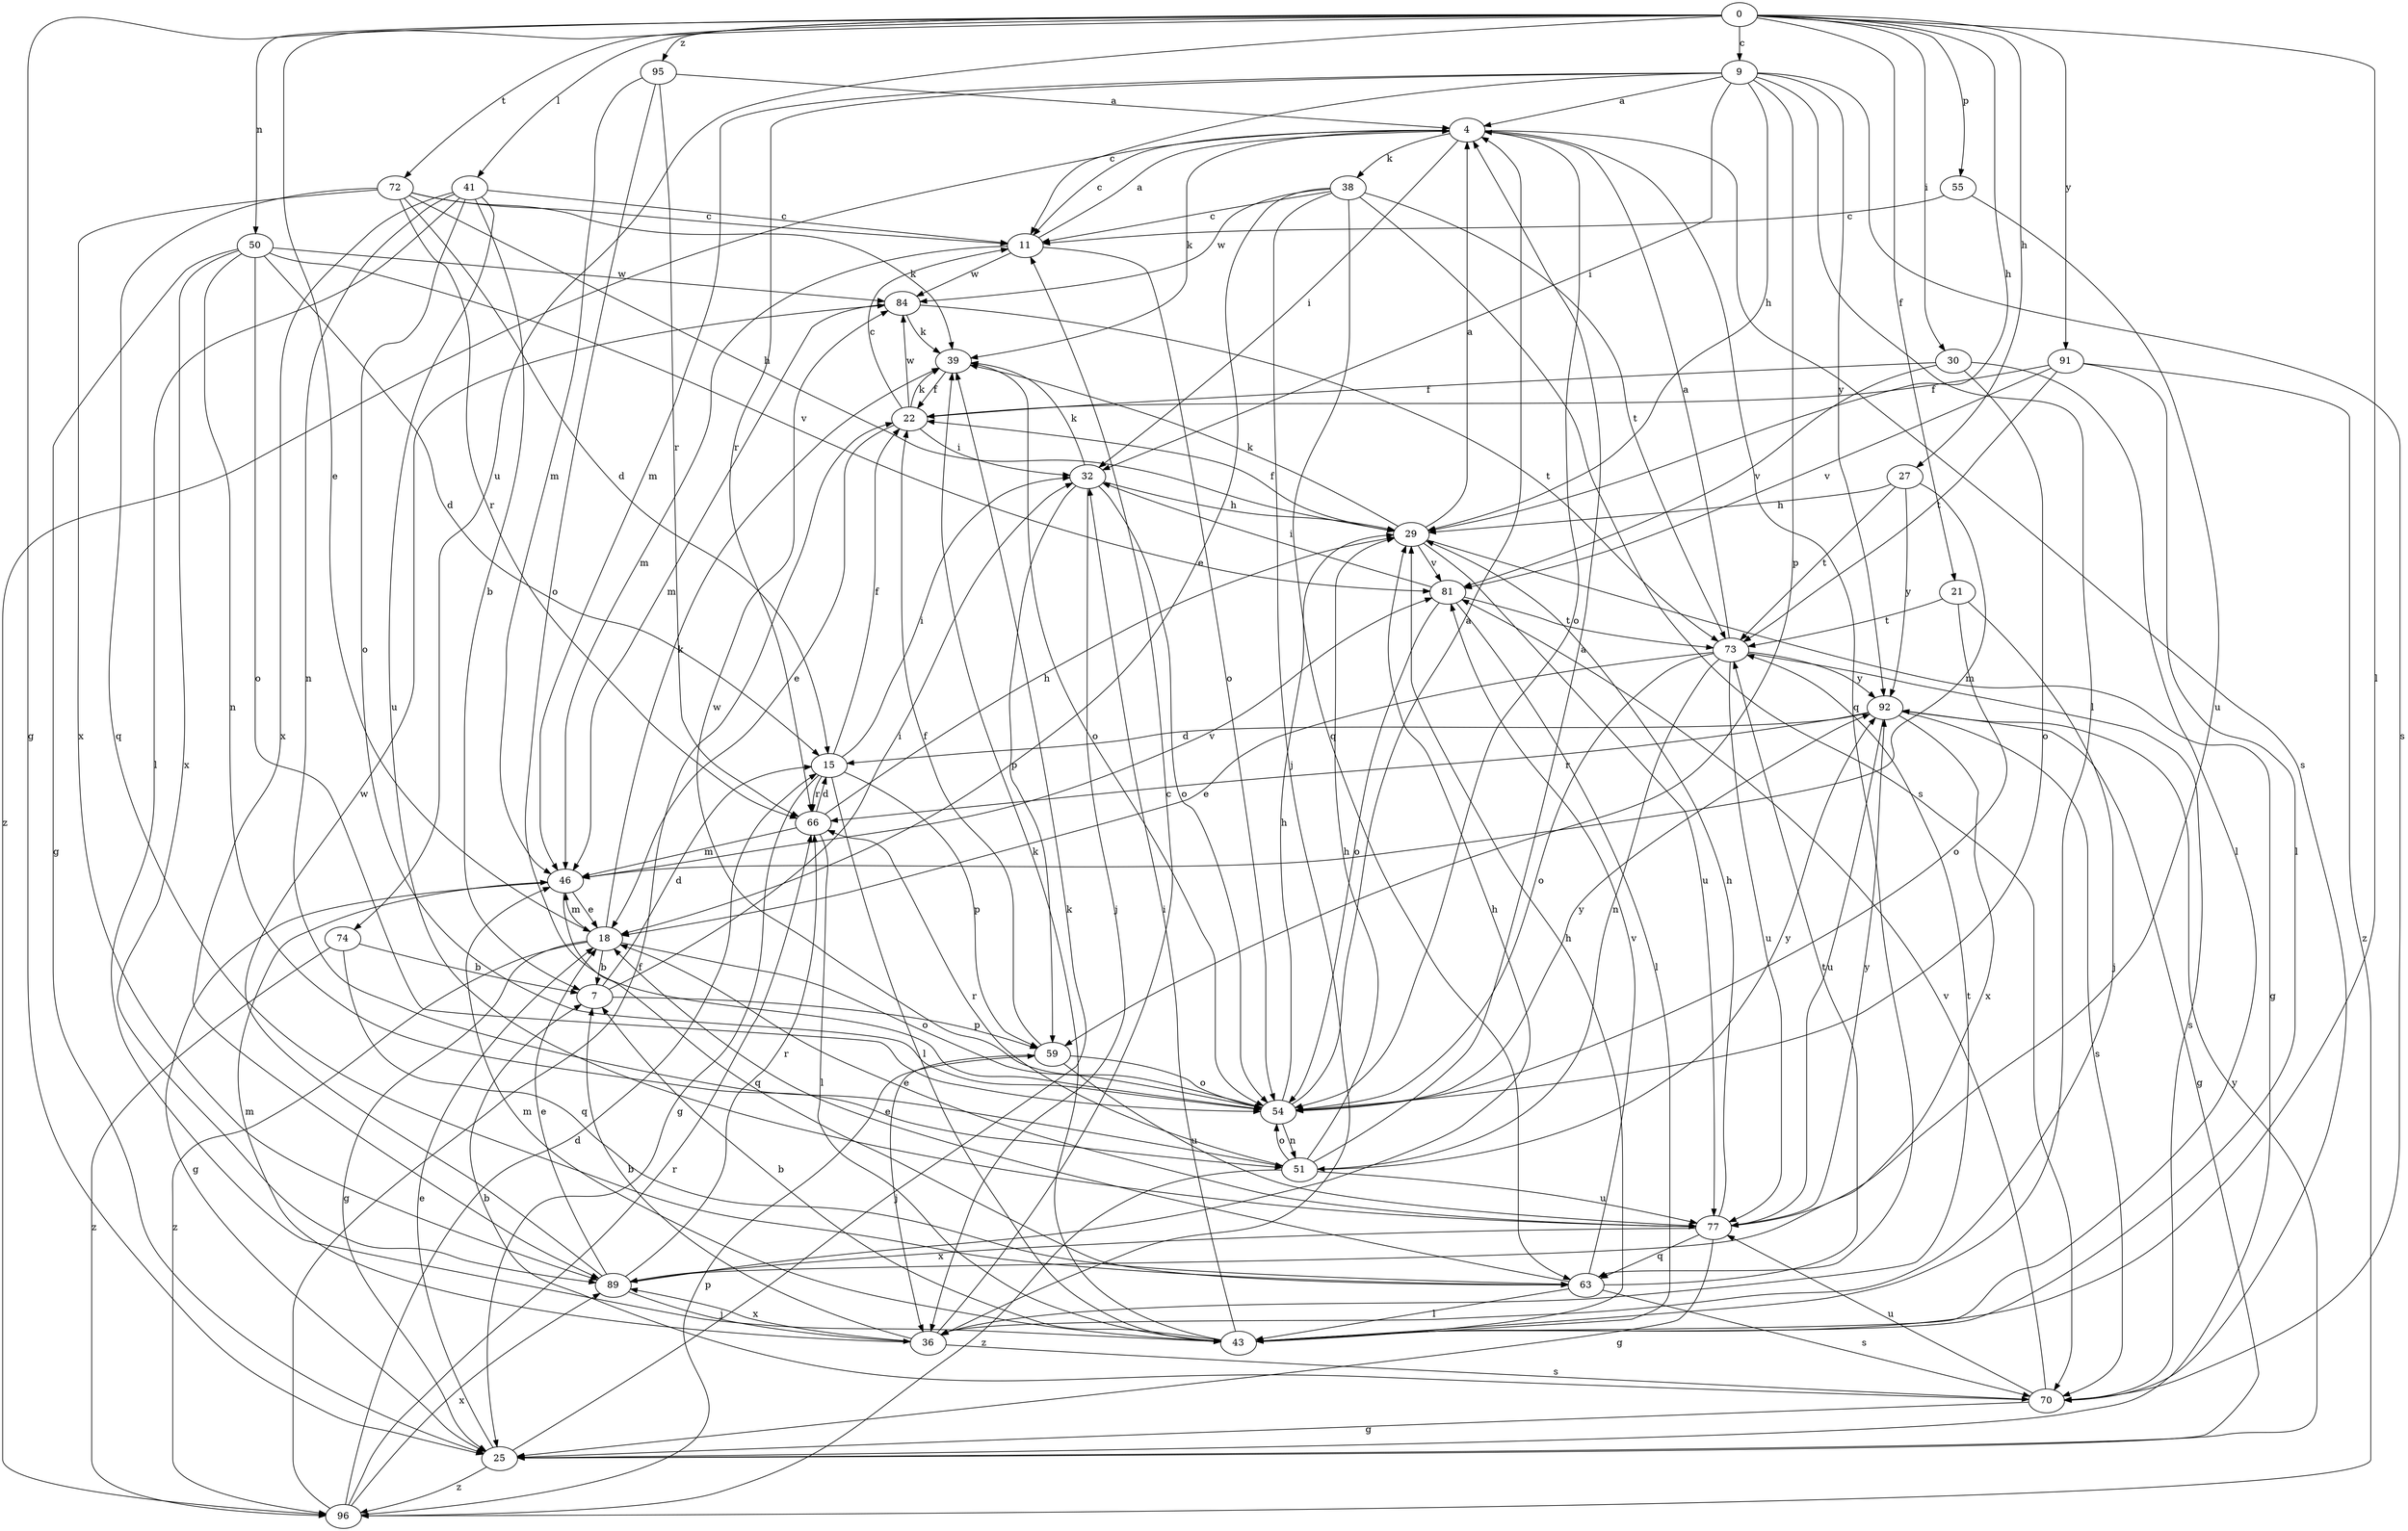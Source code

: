 strict digraph  {
0;
4;
7;
9;
11;
15;
18;
21;
22;
25;
27;
29;
30;
32;
36;
38;
39;
41;
43;
46;
50;
51;
54;
55;
59;
63;
66;
70;
72;
73;
74;
77;
81;
84;
89;
91;
92;
95;
96;
0 -> 9  [label=c];
0 -> 18  [label=e];
0 -> 21  [label=f];
0 -> 25  [label=g];
0 -> 27  [label=h];
0 -> 29  [label=h];
0 -> 30  [label=i];
0 -> 41  [label=l];
0 -> 43  [label=l];
0 -> 50  [label=n];
0 -> 55  [label=p];
0 -> 72  [label=t];
0 -> 74  [label=u];
0 -> 91  [label=y];
0 -> 95  [label=z];
4 -> 11  [label=c];
4 -> 32  [label=i];
4 -> 38  [label=k];
4 -> 39  [label=k];
4 -> 54  [label=o];
4 -> 63  [label=q];
4 -> 70  [label=s];
4 -> 96  [label=z];
7 -> 15  [label=d];
7 -> 32  [label=i];
7 -> 59  [label=p];
9 -> 4  [label=a];
9 -> 11  [label=c];
9 -> 29  [label=h];
9 -> 32  [label=i];
9 -> 43  [label=l];
9 -> 46  [label=m];
9 -> 59  [label=p];
9 -> 66  [label=r];
9 -> 70  [label=s];
9 -> 92  [label=y];
11 -> 4  [label=a];
11 -> 46  [label=m];
11 -> 54  [label=o];
11 -> 84  [label=w];
15 -> 22  [label=f];
15 -> 25  [label=g];
15 -> 32  [label=i];
15 -> 43  [label=l];
15 -> 59  [label=p];
15 -> 66  [label=r];
18 -> 7  [label=b];
18 -> 25  [label=g];
18 -> 39  [label=k];
18 -> 46  [label=m];
18 -> 54  [label=o];
18 -> 96  [label=z];
21 -> 36  [label=j];
21 -> 54  [label=o];
21 -> 73  [label=t];
22 -> 11  [label=c];
22 -> 18  [label=e];
22 -> 32  [label=i];
22 -> 39  [label=k];
22 -> 84  [label=w];
25 -> 18  [label=e];
25 -> 39  [label=k];
25 -> 92  [label=y];
25 -> 96  [label=z];
27 -> 29  [label=h];
27 -> 46  [label=m];
27 -> 73  [label=t];
27 -> 92  [label=y];
29 -> 4  [label=a];
29 -> 22  [label=f];
29 -> 25  [label=g];
29 -> 39  [label=k];
29 -> 77  [label=u];
29 -> 81  [label=v];
30 -> 22  [label=f];
30 -> 43  [label=l];
30 -> 54  [label=o];
30 -> 81  [label=v];
32 -> 29  [label=h];
32 -> 36  [label=j];
32 -> 39  [label=k];
32 -> 54  [label=o];
32 -> 59  [label=p];
36 -> 7  [label=b];
36 -> 11  [label=c];
36 -> 46  [label=m];
36 -> 70  [label=s];
36 -> 73  [label=t];
36 -> 89  [label=x];
38 -> 11  [label=c];
38 -> 18  [label=e];
38 -> 36  [label=j];
38 -> 63  [label=q];
38 -> 70  [label=s];
38 -> 73  [label=t];
38 -> 84  [label=w];
39 -> 22  [label=f];
39 -> 54  [label=o];
41 -> 7  [label=b];
41 -> 11  [label=c];
41 -> 43  [label=l];
41 -> 51  [label=n];
41 -> 54  [label=o];
41 -> 77  [label=u];
41 -> 89  [label=x];
43 -> 7  [label=b];
43 -> 29  [label=h];
43 -> 32  [label=i];
43 -> 39  [label=k];
43 -> 46  [label=m];
46 -> 18  [label=e];
46 -> 25  [label=g];
46 -> 63  [label=q];
46 -> 81  [label=v];
50 -> 15  [label=d];
50 -> 25  [label=g];
50 -> 51  [label=n];
50 -> 54  [label=o];
50 -> 81  [label=v];
50 -> 84  [label=w];
50 -> 89  [label=x];
51 -> 4  [label=a];
51 -> 29  [label=h];
51 -> 54  [label=o];
51 -> 66  [label=r];
51 -> 77  [label=u];
51 -> 92  [label=y];
51 -> 96  [label=z];
54 -> 4  [label=a];
54 -> 29  [label=h];
54 -> 51  [label=n];
54 -> 84  [label=w];
54 -> 92  [label=y];
55 -> 11  [label=c];
55 -> 77  [label=u];
59 -> 22  [label=f];
59 -> 36  [label=j];
59 -> 54  [label=o];
59 -> 77  [label=u];
63 -> 18  [label=e];
63 -> 43  [label=l];
63 -> 70  [label=s];
63 -> 73  [label=t];
63 -> 81  [label=v];
66 -> 15  [label=d];
66 -> 29  [label=h];
66 -> 43  [label=l];
66 -> 46  [label=m];
70 -> 7  [label=b];
70 -> 25  [label=g];
70 -> 77  [label=u];
70 -> 81  [label=v];
72 -> 11  [label=c];
72 -> 15  [label=d];
72 -> 29  [label=h];
72 -> 39  [label=k];
72 -> 63  [label=q];
72 -> 66  [label=r];
72 -> 89  [label=x];
73 -> 4  [label=a];
73 -> 18  [label=e];
73 -> 51  [label=n];
73 -> 54  [label=o];
73 -> 70  [label=s];
73 -> 77  [label=u];
73 -> 92  [label=y];
74 -> 7  [label=b];
74 -> 63  [label=q];
74 -> 96  [label=z];
77 -> 18  [label=e];
77 -> 25  [label=g];
77 -> 29  [label=h];
77 -> 63  [label=q];
77 -> 89  [label=x];
77 -> 92  [label=y];
81 -> 32  [label=i];
81 -> 43  [label=l];
81 -> 54  [label=o];
81 -> 73  [label=t];
84 -> 39  [label=k];
84 -> 46  [label=m];
84 -> 73  [label=t];
89 -> 18  [label=e];
89 -> 29  [label=h];
89 -> 36  [label=j];
89 -> 66  [label=r];
89 -> 84  [label=w];
91 -> 22  [label=f];
91 -> 43  [label=l];
91 -> 73  [label=t];
91 -> 81  [label=v];
91 -> 96  [label=z];
92 -> 15  [label=d];
92 -> 25  [label=g];
92 -> 66  [label=r];
92 -> 70  [label=s];
92 -> 77  [label=u];
92 -> 89  [label=x];
95 -> 4  [label=a];
95 -> 46  [label=m];
95 -> 54  [label=o];
95 -> 66  [label=r];
96 -> 15  [label=d];
96 -> 22  [label=f];
96 -> 59  [label=p];
96 -> 66  [label=r];
96 -> 89  [label=x];
}
